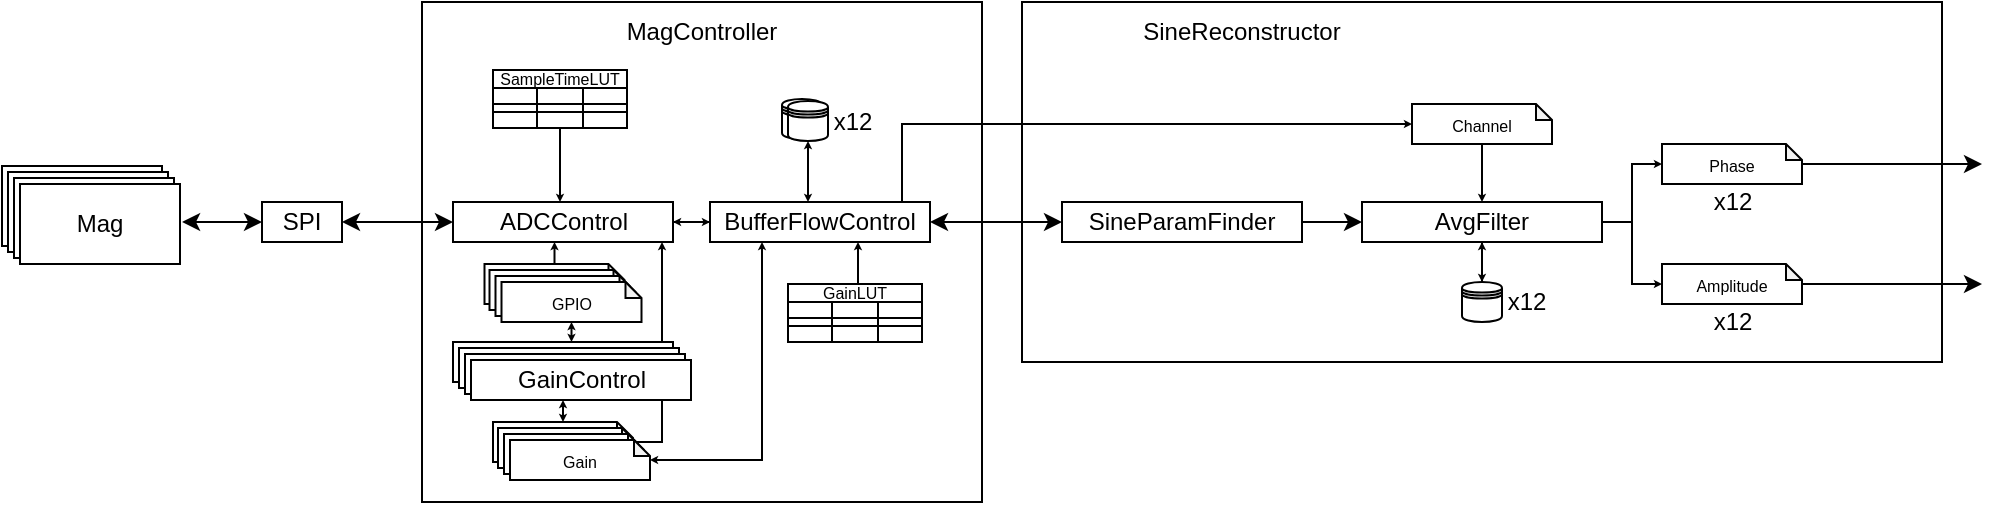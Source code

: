 <mxfile version="16.5.2" type="github">
  <diagram id="_r8XOjYKCb9jm8NdZ3VQ" name="Page-1">
    <mxGraphModel dx="791" dy="390" grid="1" gridSize="10" guides="1" tooltips="1" connect="1" arrows="1" fold="1" page="1" pageScale="1" pageWidth="850" pageHeight="1100" math="0" shadow="0">
      <root>
        <mxCell id="0" />
        <mxCell id="1" parent="0" />
        <mxCell id="w4eV3lWf4iAlqLoHoULJ-101" value="" style="rounded=0;whiteSpace=wrap;html=1;fontSize=12;" parent="1" vertex="1">
          <mxGeometry x="700" y="130" width="460" height="180" as="geometry" />
        </mxCell>
        <mxCell id="w4eV3lWf4iAlqLoHoULJ-1" value="SPI" style="rounded=0;whiteSpace=wrap;html=1;" parent="1" vertex="1">
          <mxGeometry x="320" y="230" width="40" height="20" as="geometry" />
        </mxCell>
        <mxCell id="w4eV3lWf4iAlqLoHoULJ-2" value="&lt;div&gt;Mag&lt;/div&gt;" style="rounded=0;whiteSpace=wrap;html=1;" parent="1" vertex="1">
          <mxGeometry x="190" y="212" width="80" height="40" as="geometry" />
        </mxCell>
        <mxCell id="w4eV3lWf4iAlqLoHoULJ-3" value="&lt;div&gt;Mag&lt;/div&gt;" style="rounded=0;whiteSpace=wrap;html=1;" parent="1" vertex="1">
          <mxGeometry x="193" y="215" width="80" height="40" as="geometry" />
        </mxCell>
        <mxCell id="w4eV3lWf4iAlqLoHoULJ-4" value="&lt;div&gt;Mag&lt;/div&gt;" style="rounded=0;whiteSpace=wrap;html=1;" parent="1" vertex="1">
          <mxGeometry x="196" y="218" width="80" height="40" as="geometry" />
        </mxCell>
        <mxCell id="w4eV3lWf4iAlqLoHoULJ-31" style="edgeStyle=orthogonalEdgeStyle;rounded=0;orthogonalLoop=1;jettySize=auto;html=1;fontSize=8;startArrow=classic;startFill=1;endSize=6;startSize=6;exitX=1.013;exitY=0.475;exitDx=0;exitDy=0;exitPerimeter=0;" parent="1" source="w4eV3lWf4iAlqLoHoULJ-5" target="w4eV3lWf4iAlqLoHoULJ-1" edge="1">
          <mxGeometry relative="1" as="geometry">
            <mxPoint x="310" y="290" as="sourcePoint" />
            <Array as="points" />
          </mxGeometry>
        </mxCell>
        <mxCell id="w4eV3lWf4iAlqLoHoULJ-5" value="&lt;div&gt;Mag&lt;/div&gt;" style="rounded=0;whiteSpace=wrap;html=1;" parent="1" vertex="1">
          <mxGeometry x="199" y="221" width="80" height="40" as="geometry" />
        </mxCell>
        <mxCell id="w4eV3lWf4iAlqLoHoULJ-10" value="" style="rounded=0;whiteSpace=wrap;html=1;" parent="1" vertex="1">
          <mxGeometry x="400" y="130" width="280" height="250" as="geometry" />
        </mxCell>
        <mxCell id="w4eV3lWf4iAlqLoHoULJ-11" value="MagController" style="text;html=1;strokeColor=none;fillColor=none;align=center;verticalAlign=middle;whiteSpace=wrap;rounded=0;" parent="1" vertex="1">
          <mxGeometry x="500" y="130" width="80" height="30" as="geometry" />
        </mxCell>
        <mxCell id="w4eV3lWf4iAlqLoHoULJ-24" style="edgeStyle=orthogonalEdgeStyle;rounded=0;orthogonalLoop=1;jettySize=auto;html=1;fontSize=8;startArrow=classic;startFill=1;entryX=0.5;entryY=1;entryDx=0;entryDy=0;entryPerimeter=0;endSize=1;startSize=1;" parent="1" source="w4eV3lWf4iAlqLoHoULJ-12" target="w4eV3lWf4iAlqLoHoULJ-22" edge="1">
          <mxGeometry relative="1" as="geometry">
            <Array as="points">
              <mxPoint x="475" y="300" />
              <mxPoint x="475" y="300" />
            </Array>
          </mxGeometry>
        </mxCell>
        <mxCell id="w4eV3lWf4iAlqLoHoULJ-17" style="edgeStyle=orthogonalEdgeStyle;rounded=0;orthogonalLoop=1;jettySize=auto;html=1;startArrow=classic;startFill=1;" parent="1" source="w4eV3lWf4iAlqLoHoULJ-13" target="w4eV3lWf4iAlqLoHoULJ-1" edge="1">
          <mxGeometry relative="1" as="geometry" />
        </mxCell>
        <mxCell id="w4eV3lWf4iAlqLoHoULJ-54" style="edgeStyle=orthogonalEdgeStyle;rounded=0;orthogonalLoop=1;jettySize=auto;html=1;fontSize=8;startArrow=classic;startFill=1;startSize=1;endSize=1;" parent="1" source="w4eV3lWf4iAlqLoHoULJ-13" target="w4eV3lWf4iAlqLoHoULJ-52" edge="1">
          <mxGeometry relative="1" as="geometry" />
        </mxCell>
        <mxCell id="w4eV3lWf4iAlqLoHoULJ-98" style="edgeStyle=orthogonalEdgeStyle;rounded=0;orthogonalLoop=1;jettySize=auto;html=1;fontSize=8;startArrow=classic;startFill=1;endArrow=none;endFill=0;startSize=1;endSize=1;" parent="1" source="w4eV3lWf4iAlqLoHoULJ-13" target="w4eV3lWf4iAlqLoHoULJ-84" edge="1">
          <mxGeometry relative="1" as="geometry">
            <Array as="points">
              <mxPoint x="469" y="220" />
              <mxPoint x="469" y="220" />
            </Array>
          </mxGeometry>
        </mxCell>
        <mxCell id="w4eV3lWf4iAlqLoHoULJ-13" value="ADCControl" style="rounded=0;whiteSpace=wrap;html=1;" parent="1" vertex="1">
          <mxGeometry x="415.5" y="230" width="110" height="20" as="geometry" />
        </mxCell>
        <mxCell id="w4eV3lWf4iAlqLoHoULJ-25" style="edgeStyle=orthogonalEdgeStyle;rounded=0;orthogonalLoop=1;jettySize=auto;html=1;fontSize=8;startArrow=none;startFill=0;endSize=1;" parent="1" source="w4eV3lWf4iAlqLoHoULJ-19" target="w4eV3lWf4iAlqLoHoULJ-13" edge="1">
          <mxGeometry relative="1" as="geometry">
            <Array as="points">
              <mxPoint x="471" y="250" />
              <mxPoint x="471" y="250" />
            </Array>
          </mxGeometry>
        </mxCell>
        <mxCell id="w4eV3lWf4iAlqLoHoULJ-19" value="&lt;font style=&quot;font-size: 8px&quot;&gt;Mag_GPIO&lt;/font&gt;" style="shape=note;whiteSpace=wrap;html=1;backgroundOutline=1;darkOpacity=0.05;size=8;" parent="1" vertex="1">
          <mxGeometry x="431.25" y="261" width="70" height="20" as="geometry" />
        </mxCell>
        <mxCell id="w4eV3lWf4iAlqLoHoULJ-20" value="&lt;font style=&quot;font-size: 8px&quot;&gt;Mag_GPIO&lt;/font&gt;" style="shape=note;whiteSpace=wrap;html=1;backgroundOutline=1;darkOpacity=0.05;size=8;" parent="1" vertex="1">
          <mxGeometry x="433.75" y="264" width="70" height="20" as="geometry" />
        </mxCell>
        <mxCell id="w4eV3lWf4iAlqLoHoULJ-21" value="&lt;font style=&quot;font-size: 8px&quot;&gt;Mag_GPIO&lt;/font&gt;" style="shape=note;whiteSpace=wrap;html=1;backgroundOutline=1;darkOpacity=0.05;size=8;" parent="1" vertex="1">
          <mxGeometry x="436.75" y="267" width="70" height="20" as="geometry" />
        </mxCell>
        <mxCell id="w4eV3lWf4iAlqLoHoULJ-22" value="&lt;font style=&quot;font-size: 8px&quot;&gt;GPIO&lt;/font&gt;" style="shape=note;whiteSpace=wrap;html=1;backgroundOutline=1;darkOpacity=0.05;size=8;" parent="1" vertex="1">
          <mxGeometry x="439.75" y="270" width="70" height="20" as="geometry" />
        </mxCell>
        <mxCell id="w4eV3lWf4iAlqLoHoULJ-30" style="edgeStyle=orthogonalEdgeStyle;rounded=0;orthogonalLoop=1;jettySize=auto;html=1;fontSize=8;startArrow=classic;startFill=1;endSize=1;startSize=1;" parent="1" source="w4eV3lWf4iAlqLoHoULJ-26" target="w4eV3lWf4iAlqLoHoULJ-16" edge="1">
          <mxGeometry relative="1" as="geometry">
            <Array as="points">
              <mxPoint x="471" y="340" />
              <mxPoint x="471" y="340" />
            </Array>
          </mxGeometry>
        </mxCell>
        <mxCell id="JmXINCAq21Bisdr1t0Gu-1" style="edgeStyle=orthogonalEdgeStyle;rounded=0;orthogonalLoop=1;jettySize=auto;html=1;endSize=1;" edge="1" parent="1" source="w4eV3lWf4iAlqLoHoULJ-26" target="w4eV3lWf4iAlqLoHoULJ-13">
          <mxGeometry relative="1" as="geometry">
            <Array as="points">
              <mxPoint x="520" y="350" />
            </Array>
          </mxGeometry>
        </mxCell>
        <mxCell id="w4eV3lWf4iAlqLoHoULJ-26" value="Gain" style="shape=note;whiteSpace=wrap;html=1;backgroundOutline=1;darkOpacity=0.05;size=8;" parent="1" vertex="1">
          <mxGeometry x="435.5" y="340" width="70" height="20" as="geometry" />
        </mxCell>
        <mxCell id="w4eV3lWf4iAlqLoHoULJ-27" value="Gain" style="shape=note;whiteSpace=wrap;html=1;backgroundOutline=1;darkOpacity=0.05;size=8;" parent="1" vertex="1">
          <mxGeometry x="438" y="343" width="70" height="20" as="geometry" />
        </mxCell>
        <mxCell id="w4eV3lWf4iAlqLoHoULJ-28" value="Gain" style="shape=note;whiteSpace=wrap;html=1;backgroundOutline=1;darkOpacity=0.05;size=8;" parent="1" vertex="1">
          <mxGeometry x="441" y="346" width="70" height="20" as="geometry" />
        </mxCell>
        <mxCell id="w4eV3lWf4iAlqLoHoULJ-29" value="&lt;font style=&quot;font-size: 8px&quot;&gt;Gain&lt;/font&gt;" style="shape=note;whiteSpace=wrap;html=1;backgroundOutline=1;darkOpacity=0.05;size=8;" parent="1" vertex="1">
          <mxGeometry x="444" y="349" width="70" height="20" as="geometry" />
        </mxCell>
        <mxCell id="w4eV3lWf4iAlqLoHoULJ-32" value="" style="shape=datastore;whiteSpace=wrap;html=1;fontSize=8;" parent="1" vertex="1">
          <mxGeometry x="580" y="178.5" width="20" height="20" as="geometry" />
        </mxCell>
        <mxCell id="w4eV3lWf4iAlqLoHoULJ-33" value="" style="shape=datastore;whiteSpace=wrap;html=1;fontSize=8;" parent="1" vertex="1">
          <mxGeometry x="583" y="179.5" width="20" height="20" as="geometry" />
        </mxCell>
        <mxCell id="w4eV3lWf4iAlqLoHoULJ-53" style="edgeStyle=orthogonalEdgeStyle;rounded=0;orthogonalLoop=1;jettySize=auto;html=1;fontSize=8;startArrow=classic;startFill=1;startSize=1;endSize=1;" parent="1" source="w4eV3lWf4iAlqLoHoULJ-52" target="w4eV3lWf4iAlqLoHoULJ-33" edge="1">
          <mxGeometry relative="1" as="geometry">
            <mxPoint x="593" y="218.5" as="targetPoint" />
            <Array as="points">
              <mxPoint x="593" y="220" />
              <mxPoint x="593" y="220" />
            </Array>
          </mxGeometry>
        </mxCell>
        <mxCell id="w4eV3lWf4iAlqLoHoULJ-55" style="edgeStyle=orthogonalEdgeStyle;rounded=0;orthogonalLoop=1;jettySize=auto;html=1;fontSize=8;startArrow=classic;startFill=1;startSize=1;endSize=1;" parent="1" source="w4eV3lWf4iAlqLoHoULJ-52" target="w4eV3lWf4iAlqLoHoULJ-29" edge="1">
          <mxGeometry relative="1" as="geometry">
            <Array as="points">
              <mxPoint x="570" y="359" />
            </Array>
          </mxGeometry>
        </mxCell>
        <mxCell id="w4eV3lWf4iAlqLoHoULJ-69" style="edgeStyle=orthogonalEdgeStyle;rounded=0;orthogonalLoop=1;jettySize=auto;html=1;fontSize=8;startArrow=classic;startFill=1;startSize=1;endSize=1;endArrow=none;endFill=0;" parent="1" source="w4eV3lWf4iAlqLoHoULJ-52" target="w4eV3lWf4iAlqLoHoULJ-70" edge="1">
          <mxGeometry relative="1" as="geometry">
            <mxPoint x="615.3" y="271.832" as="targetPoint" />
            <Array as="points">
              <mxPoint x="618" y="260" />
              <mxPoint x="618" y="260" />
            </Array>
          </mxGeometry>
        </mxCell>
        <mxCell id="w4eV3lWf4iAlqLoHoULJ-100" style="edgeStyle=orthogonalEdgeStyle;rounded=0;orthogonalLoop=1;jettySize=auto;html=1;fontSize=8;startArrow=classic;startFill=1;endArrow=classic;endFill=1;startSize=6;endSize=6;" parent="1" source="w4eV3lWf4iAlqLoHoULJ-52" target="w4eV3lWf4iAlqLoHoULJ-99" edge="1">
          <mxGeometry relative="1" as="geometry" />
        </mxCell>
        <mxCell id="w4eV3lWf4iAlqLoHoULJ-105" style="edgeStyle=orthogonalEdgeStyle;rounded=0;orthogonalLoop=1;jettySize=auto;html=1;fontSize=12;startArrow=none;startFill=0;endArrow=classic;endFill=1;startSize=5;endSize=1;" parent="1" source="w4eV3lWf4iAlqLoHoULJ-52" target="w4eV3lWf4iAlqLoHoULJ-103" edge="1">
          <mxGeometry relative="1" as="geometry">
            <Array as="points">
              <mxPoint x="640" y="191" />
            </Array>
          </mxGeometry>
        </mxCell>
        <mxCell id="w4eV3lWf4iAlqLoHoULJ-52" value="BufferFlowControl" style="rounded=0;whiteSpace=wrap;html=1;" parent="1" vertex="1">
          <mxGeometry x="544" y="230" width="110" height="20" as="geometry" />
        </mxCell>
        <mxCell id="w4eV3lWf4iAlqLoHoULJ-70" value="GainLUT" style="shape=table;startSize=9;container=1;collapsible=0;childLayout=tableLayout;fontStyle=0;align=center;fontSize=8;" parent="1" vertex="1">
          <mxGeometry x="583" y="271" width="67" height="29" as="geometry" />
        </mxCell>
        <mxCell id="w4eV3lWf4iAlqLoHoULJ-71" value="" style="shape=tableRow;horizontal=0;startSize=0;swimlaneHead=0;swimlaneBody=0;top=0;left=0;bottom=0;right=0;collapsible=0;dropTarget=0;fillColor=none;points=[[0,0.5],[1,0.5]];portConstraint=eastwest;fontSize=8;" parent="w4eV3lWf4iAlqLoHoULJ-70" vertex="1">
          <mxGeometry y="9" width="67" height="8" as="geometry" />
        </mxCell>
        <mxCell id="w4eV3lWf4iAlqLoHoULJ-72" value="" style="shape=partialRectangle;html=1;whiteSpace=wrap;connectable=0;fillColor=none;top=0;left=0;bottom=0;right=0;overflow=hidden;fontSize=8;" parent="w4eV3lWf4iAlqLoHoULJ-71" vertex="1">
          <mxGeometry width="22" height="8" as="geometry">
            <mxRectangle width="22" height="8" as="alternateBounds" />
          </mxGeometry>
        </mxCell>
        <mxCell id="w4eV3lWf4iAlqLoHoULJ-73" value="" style="shape=partialRectangle;html=1;whiteSpace=wrap;connectable=0;fillColor=none;top=0;left=0;bottom=0;right=0;overflow=hidden;fontSize=8;" parent="w4eV3lWf4iAlqLoHoULJ-71" vertex="1">
          <mxGeometry x="22" width="23" height="8" as="geometry">
            <mxRectangle width="23" height="8" as="alternateBounds" />
          </mxGeometry>
        </mxCell>
        <mxCell id="w4eV3lWf4iAlqLoHoULJ-74" value="" style="shape=partialRectangle;html=1;whiteSpace=wrap;connectable=0;fillColor=none;top=0;left=0;bottom=0;right=0;overflow=hidden;fontSize=8;" parent="w4eV3lWf4iAlqLoHoULJ-71" vertex="1">
          <mxGeometry x="45" width="22" height="8" as="geometry">
            <mxRectangle width="22" height="8" as="alternateBounds" />
          </mxGeometry>
        </mxCell>
        <mxCell id="w4eV3lWf4iAlqLoHoULJ-75" value="" style="shape=tableRow;horizontal=0;startSize=0;swimlaneHead=0;swimlaneBody=0;top=0;left=0;bottom=0;right=0;collapsible=0;dropTarget=0;fillColor=none;points=[[0,0.5],[1,0.5]];portConstraint=eastwest;fontSize=8;" parent="w4eV3lWf4iAlqLoHoULJ-70" vertex="1">
          <mxGeometry y="17" width="67" height="4" as="geometry" />
        </mxCell>
        <mxCell id="w4eV3lWf4iAlqLoHoULJ-76" value="" style="shape=partialRectangle;html=1;whiteSpace=wrap;connectable=0;fillColor=none;top=0;left=0;bottom=0;right=0;overflow=hidden;fontSize=8;" parent="w4eV3lWf4iAlqLoHoULJ-75" vertex="1">
          <mxGeometry width="22" height="4" as="geometry">
            <mxRectangle width="22" height="4" as="alternateBounds" />
          </mxGeometry>
        </mxCell>
        <mxCell id="w4eV3lWf4iAlqLoHoULJ-77" value="" style="shape=partialRectangle;html=1;whiteSpace=wrap;connectable=0;fillColor=none;top=0;left=0;bottom=0;right=0;overflow=hidden;fontSize=8;" parent="w4eV3lWf4iAlqLoHoULJ-75" vertex="1">
          <mxGeometry x="22" width="23" height="4" as="geometry">
            <mxRectangle width="23" height="4" as="alternateBounds" />
          </mxGeometry>
        </mxCell>
        <mxCell id="w4eV3lWf4iAlqLoHoULJ-78" value="" style="shape=partialRectangle;html=1;whiteSpace=wrap;connectable=0;fillColor=none;top=0;left=0;bottom=0;right=0;overflow=hidden;fontSize=8;" parent="w4eV3lWf4iAlqLoHoULJ-75" vertex="1">
          <mxGeometry x="45" width="22" height="4" as="geometry">
            <mxRectangle width="22" height="4" as="alternateBounds" />
          </mxGeometry>
        </mxCell>
        <mxCell id="w4eV3lWf4iAlqLoHoULJ-79" value="" style="shape=tableRow;horizontal=0;startSize=0;swimlaneHead=0;swimlaneBody=0;top=0;left=0;bottom=0;right=0;collapsible=0;dropTarget=0;fillColor=none;points=[[0,0.5],[1,0.5]];portConstraint=eastwest;fontSize=8;" parent="w4eV3lWf4iAlqLoHoULJ-70" vertex="1">
          <mxGeometry y="21" width="67" height="8" as="geometry" />
        </mxCell>
        <mxCell id="w4eV3lWf4iAlqLoHoULJ-80" value="" style="shape=partialRectangle;html=1;whiteSpace=wrap;connectable=0;fillColor=none;top=0;left=0;bottom=0;right=0;overflow=hidden;fontSize=8;" parent="w4eV3lWf4iAlqLoHoULJ-79" vertex="1">
          <mxGeometry width="22" height="8" as="geometry">
            <mxRectangle width="22" height="8" as="alternateBounds" />
          </mxGeometry>
        </mxCell>
        <mxCell id="w4eV3lWf4iAlqLoHoULJ-81" value="" style="shape=partialRectangle;html=1;whiteSpace=wrap;connectable=0;fillColor=none;top=0;left=0;bottom=0;right=0;overflow=hidden;fontSize=8;" parent="w4eV3lWf4iAlqLoHoULJ-79" vertex="1">
          <mxGeometry x="22" width="23" height="8" as="geometry">
            <mxRectangle width="23" height="8" as="alternateBounds" />
          </mxGeometry>
        </mxCell>
        <mxCell id="w4eV3lWf4iAlqLoHoULJ-82" value="" style="shape=partialRectangle;html=1;whiteSpace=wrap;connectable=0;fillColor=none;top=0;left=0;bottom=0;right=0;overflow=hidden;fontSize=8;" parent="w4eV3lWf4iAlqLoHoULJ-79" vertex="1">
          <mxGeometry x="45" width="22" height="8" as="geometry">
            <mxRectangle width="22" height="8" as="alternateBounds" />
          </mxGeometry>
        </mxCell>
        <mxCell id="w4eV3lWf4iAlqLoHoULJ-84" value="SampleTimeLUT" style="shape=table;startSize=9;container=1;collapsible=0;childLayout=tableLayout;fontStyle=0;align=center;fontSize=8;" parent="1" vertex="1">
          <mxGeometry x="435.5" y="164" width="67" height="29" as="geometry" />
        </mxCell>
        <mxCell id="w4eV3lWf4iAlqLoHoULJ-85" value="" style="shape=tableRow;horizontal=0;startSize=0;swimlaneHead=0;swimlaneBody=0;top=0;left=0;bottom=0;right=0;collapsible=0;dropTarget=0;fillColor=none;points=[[0,0.5],[1,0.5]];portConstraint=eastwest;fontSize=8;" parent="w4eV3lWf4iAlqLoHoULJ-84" vertex="1">
          <mxGeometry y="9" width="67" height="8" as="geometry" />
        </mxCell>
        <mxCell id="w4eV3lWf4iAlqLoHoULJ-86" value="" style="shape=partialRectangle;html=1;whiteSpace=wrap;connectable=0;fillColor=none;top=0;left=0;bottom=0;right=0;overflow=hidden;fontSize=8;" parent="w4eV3lWf4iAlqLoHoULJ-85" vertex="1">
          <mxGeometry width="22" height="8" as="geometry">
            <mxRectangle width="22" height="8" as="alternateBounds" />
          </mxGeometry>
        </mxCell>
        <mxCell id="w4eV3lWf4iAlqLoHoULJ-87" value="" style="shape=partialRectangle;html=1;whiteSpace=wrap;connectable=0;fillColor=none;top=0;left=0;bottom=0;right=0;overflow=hidden;fontSize=8;" parent="w4eV3lWf4iAlqLoHoULJ-85" vertex="1">
          <mxGeometry x="22" width="23" height="8" as="geometry">
            <mxRectangle width="23" height="8" as="alternateBounds" />
          </mxGeometry>
        </mxCell>
        <mxCell id="w4eV3lWf4iAlqLoHoULJ-88" value="" style="shape=partialRectangle;html=1;whiteSpace=wrap;connectable=0;fillColor=none;top=0;left=0;bottom=0;right=0;overflow=hidden;fontSize=8;" parent="w4eV3lWf4iAlqLoHoULJ-85" vertex="1">
          <mxGeometry x="45" width="22" height="8" as="geometry">
            <mxRectangle width="22" height="8" as="alternateBounds" />
          </mxGeometry>
        </mxCell>
        <mxCell id="w4eV3lWf4iAlqLoHoULJ-89" value="" style="shape=tableRow;horizontal=0;startSize=0;swimlaneHead=0;swimlaneBody=0;top=0;left=0;bottom=0;right=0;collapsible=0;dropTarget=0;fillColor=none;points=[[0,0.5],[1,0.5]];portConstraint=eastwest;fontSize=8;" parent="w4eV3lWf4iAlqLoHoULJ-84" vertex="1">
          <mxGeometry y="17" width="67" height="4" as="geometry" />
        </mxCell>
        <mxCell id="w4eV3lWf4iAlqLoHoULJ-90" value="" style="shape=partialRectangle;html=1;whiteSpace=wrap;connectable=0;fillColor=none;top=0;left=0;bottom=0;right=0;overflow=hidden;fontSize=8;" parent="w4eV3lWf4iAlqLoHoULJ-89" vertex="1">
          <mxGeometry width="22" height="4" as="geometry">
            <mxRectangle width="22" height="4" as="alternateBounds" />
          </mxGeometry>
        </mxCell>
        <mxCell id="w4eV3lWf4iAlqLoHoULJ-91" value="" style="shape=partialRectangle;html=1;whiteSpace=wrap;connectable=0;fillColor=none;top=0;left=0;bottom=0;right=0;overflow=hidden;fontSize=8;" parent="w4eV3lWf4iAlqLoHoULJ-89" vertex="1">
          <mxGeometry x="22" width="23" height="4" as="geometry">
            <mxRectangle width="23" height="4" as="alternateBounds" />
          </mxGeometry>
        </mxCell>
        <mxCell id="w4eV3lWf4iAlqLoHoULJ-92" value="" style="shape=partialRectangle;html=1;whiteSpace=wrap;connectable=0;fillColor=none;top=0;left=0;bottom=0;right=0;overflow=hidden;fontSize=8;" parent="w4eV3lWf4iAlqLoHoULJ-89" vertex="1">
          <mxGeometry x="45" width="22" height="4" as="geometry">
            <mxRectangle width="22" height="4" as="alternateBounds" />
          </mxGeometry>
        </mxCell>
        <mxCell id="w4eV3lWf4iAlqLoHoULJ-93" value="" style="shape=tableRow;horizontal=0;startSize=0;swimlaneHead=0;swimlaneBody=0;top=0;left=0;bottom=0;right=0;collapsible=0;dropTarget=0;fillColor=none;points=[[0,0.5],[1,0.5]];portConstraint=eastwest;fontSize=8;" parent="w4eV3lWf4iAlqLoHoULJ-84" vertex="1">
          <mxGeometry y="21" width="67" height="8" as="geometry" />
        </mxCell>
        <mxCell id="w4eV3lWf4iAlqLoHoULJ-94" value="" style="shape=partialRectangle;html=1;whiteSpace=wrap;connectable=0;fillColor=none;top=0;left=0;bottom=0;right=0;overflow=hidden;fontSize=8;" parent="w4eV3lWf4iAlqLoHoULJ-93" vertex="1">
          <mxGeometry width="22" height="8" as="geometry">
            <mxRectangle width="22" height="8" as="alternateBounds" />
          </mxGeometry>
        </mxCell>
        <mxCell id="w4eV3lWf4iAlqLoHoULJ-95" value="" style="shape=partialRectangle;html=1;whiteSpace=wrap;connectable=0;fillColor=none;top=0;left=0;bottom=0;right=0;overflow=hidden;fontSize=8;" parent="w4eV3lWf4iAlqLoHoULJ-93" vertex="1">
          <mxGeometry x="22" width="23" height="8" as="geometry">
            <mxRectangle width="23" height="8" as="alternateBounds" />
          </mxGeometry>
        </mxCell>
        <mxCell id="w4eV3lWf4iAlqLoHoULJ-96" value="" style="shape=partialRectangle;html=1;whiteSpace=wrap;connectable=0;fillColor=none;top=0;left=0;bottom=0;right=0;overflow=hidden;fontSize=8;" parent="w4eV3lWf4iAlqLoHoULJ-93" vertex="1">
          <mxGeometry x="45" width="22" height="8" as="geometry">
            <mxRectangle width="22" height="8" as="alternateBounds" />
          </mxGeometry>
        </mxCell>
        <mxCell id="w4eV3lWf4iAlqLoHoULJ-108" style="edgeStyle=orthogonalEdgeStyle;rounded=0;orthogonalLoop=1;jettySize=auto;html=1;fontSize=12;startArrow=none;startFill=0;endArrow=classic;endFill=1;startSize=6;endSize=6;" parent="1" source="w4eV3lWf4iAlqLoHoULJ-99" target="w4eV3lWf4iAlqLoHoULJ-107" edge="1">
          <mxGeometry relative="1" as="geometry" />
        </mxCell>
        <mxCell id="w4eV3lWf4iAlqLoHoULJ-99" value="&lt;font style=&quot;font-size: 12px&quot;&gt;SineParamFinder&lt;/font&gt;" style="rounded=0;whiteSpace=wrap;html=1;fontSize=8;" parent="1" vertex="1">
          <mxGeometry x="720" y="230" width="120" height="20" as="geometry" />
        </mxCell>
        <mxCell id="w4eV3lWf4iAlqLoHoULJ-102" value="SineReconstructor" style="text;html=1;strokeColor=none;fillColor=none;align=center;verticalAlign=middle;whiteSpace=wrap;rounded=0;fontSize=12;" parent="1" vertex="1">
          <mxGeometry x="755" y="130" width="110" height="30" as="geometry" />
        </mxCell>
        <mxCell id="w4eV3lWf4iAlqLoHoULJ-112" style="edgeStyle=orthogonalEdgeStyle;rounded=0;orthogonalLoop=1;jettySize=auto;html=1;fontSize=12;startArrow=none;startFill=0;endArrow=classic;endFill=1;startSize=1;endSize=1;" parent="1" source="w4eV3lWf4iAlqLoHoULJ-103" target="w4eV3lWf4iAlqLoHoULJ-107" edge="1">
          <mxGeometry relative="1" as="geometry">
            <Array as="points">
              <mxPoint x="930" y="184" />
              <mxPoint x="930" y="184" />
            </Array>
          </mxGeometry>
        </mxCell>
        <mxCell id="w4eV3lWf4iAlqLoHoULJ-103" value="&lt;font style=&quot;font-size: 8px&quot;&gt;Channel&lt;/font&gt;" style="shape=note;whiteSpace=wrap;html=1;backgroundOutline=1;darkOpacity=0.05;size=8;" parent="1" vertex="1">
          <mxGeometry x="895" y="181" width="70" height="20" as="geometry" />
        </mxCell>
        <mxCell id="w4eV3lWf4iAlqLoHoULJ-104" value="x12" style="text;html=1;align=center;verticalAlign=middle;resizable=0;points=[];autosize=1;strokeColor=none;fillColor=none;fontSize=12;" parent="1" vertex="1">
          <mxGeometry x="600" y="179.5" width="30" height="20" as="geometry" />
        </mxCell>
        <mxCell id="w4eV3lWf4iAlqLoHoULJ-111" style="edgeStyle=orthogonalEdgeStyle;rounded=0;orthogonalLoop=1;jettySize=auto;html=1;entryX=0.5;entryY=0;entryDx=0;entryDy=0;fontSize=12;startArrow=classic;startFill=1;endArrow=classic;endFill=1;startSize=1;endSize=1;" parent="1" source="w4eV3lWf4iAlqLoHoULJ-107" target="w4eV3lWf4iAlqLoHoULJ-109" edge="1">
          <mxGeometry relative="1" as="geometry" />
        </mxCell>
        <mxCell id="w4eV3lWf4iAlqLoHoULJ-117" style="edgeStyle=orthogonalEdgeStyle;rounded=0;orthogonalLoop=1;jettySize=auto;html=1;fontSize=8;startArrow=none;startFill=0;endArrow=classic;endFill=1;startSize=1;endSize=1;" parent="1" source="w4eV3lWf4iAlqLoHoULJ-107" target="w4eV3lWf4iAlqLoHoULJ-115" edge="1">
          <mxGeometry relative="1" as="geometry">
            <Array as="points">
              <mxPoint x="1005" y="240" />
              <mxPoint x="1005" y="211" />
            </Array>
          </mxGeometry>
        </mxCell>
        <mxCell id="w4eV3lWf4iAlqLoHoULJ-118" style="edgeStyle=orthogonalEdgeStyle;rounded=0;orthogonalLoop=1;jettySize=auto;html=1;fontSize=8;startArrow=none;startFill=0;endArrow=classic;endFill=1;startSize=1;endSize=1;" parent="1" source="w4eV3lWf4iAlqLoHoULJ-107" target="w4eV3lWf4iAlqLoHoULJ-116" edge="1">
          <mxGeometry relative="1" as="geometry">
            <Array as="points">
              <mxPoint x="1005" y="240" />
              <mxPoint x="1005" y="271" />
            </Array>
          </mxGeometry>
        </mxCell>
        <mxCell id="w4eV3lWf4iAlqLoHoULJ-107" value="&lt;font style=&quot;font-size: 12px&quot;&gt;AvgFilter&lt;/font&gt;" style="rounded=0;whiteSpace=wrap;html=1;fontSize=8;" parent="1" vertex="1">
          <mxGeometry x="870" y="230" width="120" height="20" as="geometry" />
        </mxCell>
        <mxCell id="w4eV3lWf4iAlqLoHoULJ-109" value="" style="shape=datastore;whiteSpace=wrap;html=1;fontSize=8;" parent="1" vertex="1">
          <mxGeometry x="920" y="270" width="20" height="20" as="geometry" />
        </mxCell>
        <mxCell id="w4eV3lWf4iAlqLoHoULJ-110" value="x12" style="text;html=1;align=center;verticalAlign=middle;resizable=0;points=[];autosize=1;strokeColor=none;fillColor=none;fontSize=12;" parent="1" vertex="1">
          <mxGeometry x="937" y="270" width="30" height="20" as="geometry" />
        </mxCell>
        <mxCell id="VT6kWc_rQvtclnDdkEzb-3" style="edgeStyle=orthogonalEdgeStyle;rounded=0;orthogonalLoop=1;jettySize=auto;html=1;fontSize=8;startArrow=none;startFill=0;endArrow=classic;endFill=1;startSize=1;endSize=6;" parent="1" source="w4eV3lWf4iAlqLoHoULJ-115" edge="1">
          <mxGeometry relative="1" as="geometry">
            <mxPoint x="1180" y="211" as="targetPoint" />
          </mxGeometry>
        </mxCell>
        <mxCell id="w4eV3lWf4iAlqLoHoULJ-115" value="&lt;font style=&quot;font-size: 8px&quot;&gt;Phase&lt;/font&gt;" style="shape=note;whiteSpace=wrap;html=1;backgroundOutline=1;darkOpacity=0.05;size=8;" parent="1" vertex="1">
          <mxGeometry x="1020" y="201" width="70" height="20" as="geometry" />
        </mxCell>
        <mxCell id="VT6kWc_rQvtclnDdkEzb-4" style="edgeStyle=orthogonalEdgeStyle;rounded=0;orthogonalLoop=1;jettySize=auto;html=1;fontSize=8;startArrow=none;startFill=0;endArrow=classic;endFill=1;startSize=1;endSize=6;" parent="1" source="w4eV3lWf4iAlqLoHoULJ-116" edge="1">
          <mxGeometry relative="1" as="geometry">
            <mxPoint x="1180" y="271" as="targetPoint" />
          </mxGeometry>
        </mxCell>
        <mxCell id="w4eV3lWf4iAlqLoHoULJ-116" value="&lt;font style=&quot;font-size: 8px&quot;&gt;Amplitude&lt;/font&gt;" style="shape=note;whiteSpace=wrap;html=1;backgroundOutline=1;darkOpacity=0.05;size=8;" parent="1" vertex="1">
          <mxGeometry x="1020" y="261" width="70" height="20" as="geometry" />
        </mxCell>
        <mxCell id="VT6kWc_rQvtclnDdkEzb-1" value="x12" style="text;html=1;align=center;verticalAlign=middle;resizable=0;points=[];autosize=1;strokeColor=none;fillColor=none;fontSize=12;" parent="1" vertex="1">
          <mxGeometry x="1040" y="220" width="30" height="20" as="geometry" />
        </mxCell>
        <mxCell id="VT6kWc_rQvtclnDdkEzb-2" value="x12" style="text;html=1;align=center;verticalAlign=middle;resizable=0;points=[];autosize=1;strokeColor=none;fillColor=none;fontSize=12;" parent="1" vertex="1">
          <mxGeometry x="1040" y="280" width="30" height="20" as="geometry" />
        </mxCell>
        <mxCell id="w4eV3lWf4iAlqLoHoULJ-12" value="GainChange_FSM" style="rounded=0;whiteSpace=wrap;html=1;" parent="1" vertex="1">
          <mxGeometry x="415.5" y="300" width="110" height="20" as="geometry" />
        </mxCell>
        <mxCell id="w4eV3lWf4iAlqLoHoULJ-14" value="GainChange_FSM" style="rounded=0;whiteSpace=wrap;html=1;" parent="1" vertex="1">
          <mxGeometry x="418.5" y="303" width="110" height="20" as="geometry" />
        </mxCell>
        <mxCell id="w4eV3lWf4iAlqLoHoULJ-15" value="GainChange_FSM" style="rounded=0;whiteSpace=wrap;html=1;" parent="1" vertex="1">
          <mxGeometry x="421.5" y="306" width="110" height="20" as="geometry" />
        </mxCell>
        <mxCell id="w4eV3lWf4iAlqLoHoULJ-16" value="GainControl" style="rounded=0;whiteSpace=wrap;html=1;" parent="1" vertex="1">
          <mxGeometry x="424.5" y="309" width="110" height="20" as="geometry" />
        </mxCell>
      </root>
    </mxGraphModel>
  </diagram>
</mxfile>
